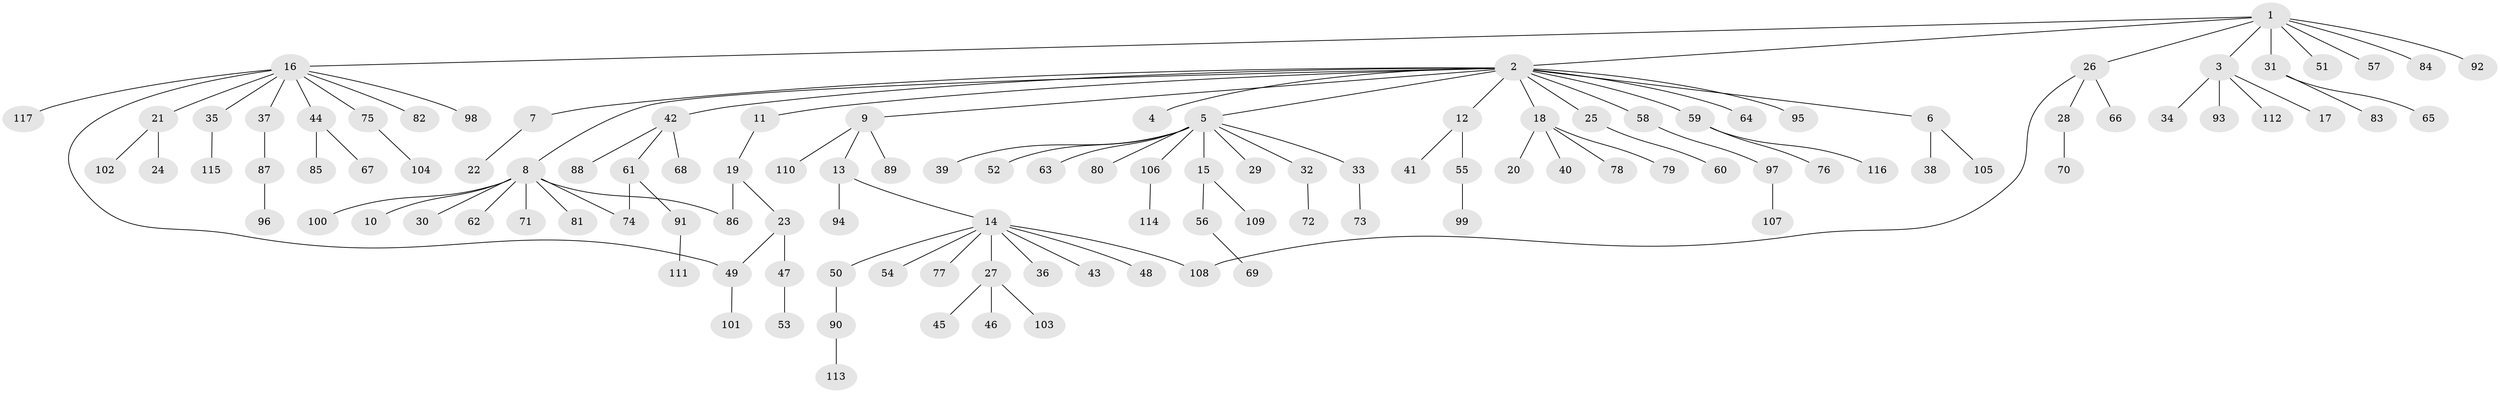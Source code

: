 // coarse degree distribution, {8: 0.034482758620689655, 17: 0.011494252873563218, 4: 0.04597701149425287, 1: 0.632183908045977, 9: 0.011494252873563218, 2: 0.19540229885057472, 3: 0.05747126436781609, 10: 0.011494252873563218}
// Generated by graph-tools (version 1.1) at 2025/41/03/06/25 10:41:45]
// undirected, 117 vertices, 120 edges
graph export_dot {
graph [start="1"]
  node [color=gray90,style=filled];
  1;
  2;
  3;
  4;
  5;
  6;
  7;
  8;
  9;
  10;
  11;
  12;
  13;
  14;
  15;
  16;
  17;
  18;
  19;
  20;
  21;
  22;
  23;
  24;
  25;
  26;
  27;
  28;
  29;
  30;
  31;
  32;
  33;
  34;
  35;
  36;
  37;
  38;
  39;
  40;
  41;
  42;
  43;
  44;
  45;
  46;
  47;
  48;
  49;
  50;
  51;
  52;
  53;
  54;
  55;
  56;
  57;
  58;
  59;
  60;
  61;
  62;
  63;
  64;
  65;
  66;
  67;
  68;
  69;
  70;
  71;
  72;
  73;
  74;
  75;
  76;
  77;
  78;
  79;
  80;
  81;
  82;
  83;
  84;
  85;
  86;
  87;
  88;
  89;
  90;
  91;
  92;
  93;
  94;
  95;
  96;
  97;
  98;
  99;
  100;
  101;
  102;
  103;
  104;
  105;
  106;
  107;
  108;
  109;
  110;
  111;
  112;
  113;
  114;
  115;
  116;
  117;
  1 -- 2;
  1 -- 3;
  1 -- 16;
  1 -- 26;
  1 -- 31;
  1 -- 51;
  1 -- 57;
  1 -- 84;
  1 -- 92;
  2 -- 4;
  2 -- 5;
  2 -- 6;
  2 -- 7;
  2 -- 8;
  2 -- 9;
  2 -- 11;
  2 -- 12;
  2 -- 18;
  2 -- 25;
  2 -- 42;
  2 -- 58;
  2 -- 59;
  2 -- 64;
  2 -- 95;
  3 -- 17;
  3 -- 34;
  3 -- 93;
  3 -- 112;
  5 -- 15;
  5 -- 29;
  5 -- 32;
  5 -- 33;
  5 -- 39;
  5 -- 52;
  5 -- 63;
  5 -- 80;
  5 -- 106;
  6 -- 38;
  6 -- 105;
  7 -- 22;
  8 -- 10;
  8 -- 30;
  8 -- 62;
  8 -- 71;
  8 -- 74;
  8 -- 81;
  8 -- 86;
  8 -- 100;
  9 -- 13;
  9 -- 89;
  9 -- 110;
  11 -- 19;
  12 -- 41;
  12 -- 55;
  13 -- 14;
  13 -- 94;
  14 -- 27;
  14 -- 36;
  14 -- 43;
  14 -- 48;
  14 -- 50;
  14 -- 54;
  14 -- 77;
  14 -- 108;
  15 -- 56;
  15 -- 109;
  16 -- 21;
  16 -- 35;
  16 -- 37;
  16 -- 44;
  16 -- 49;
  16 -- 75;
  16 -- 82;
  16 -- 98;
  16 -- 117;
  18 -- 20;
  18 -- 40;
  18 -- 78;
  18 -- 79;
  19 -- 23;
  19 -- 86;
  21 -- 24;
  21 -- 102;
  23 -- 47;
  23 -- 49;
  25 -- 60;
  26 -- 28;
  26 -- 66;
  26 -- 108;
  27 -- 45;
  27 -- 46;
  27 -- 103;
  28 -- 70;
  31 -- 65;
  31 -- 83;
  32 -- 72;
  33 -- 73;
  35 -- 115;
  37 -- 87;
  42 -- 61;
  42 -- 68;
  42 -- 88;
  44 -- 67;
  44 -- 85;
  47 -- 53;
  49 -- 101;
  50 -- 90;
  55 -- 99;
  56 -- 69;
  58 -- 97;
  59 -- 76;
  59 -- 116;
  61 -- 74;
  61 -- 91;
  75 -- 104;
  87 -- 96;
  90 -- 113;
  91 -- 111;
  97 -- 107;
  106 -- 114;
}
